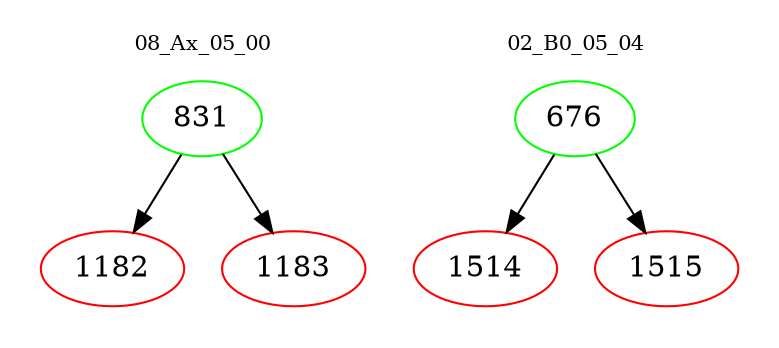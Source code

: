 digraph{
subgraph cluster_0 {
color = white
label = "08_Ax_05_00";
fontsize=10;
T0_831 [label="831", color="green"]
T0_831 -> T0_1182 [color="black"]
T0_1182 [label="1182", color="red"]
T0_831 -> T0_1183 [color="black"]
T0_1183 [label="1183", color="red"]
}
subgraph cluster_1 {
color = white
label = "02_B0_05_04";
fontsize=10;
T1_676 [label="676", color="green"]
T1_676 -> T1_1514 [color="black"]
T1_1514 [label="1514", color="red"]
T1_676 -> T1_1515 [color="black"]
T1_1515 [label="1515", color="red"]
}
}
